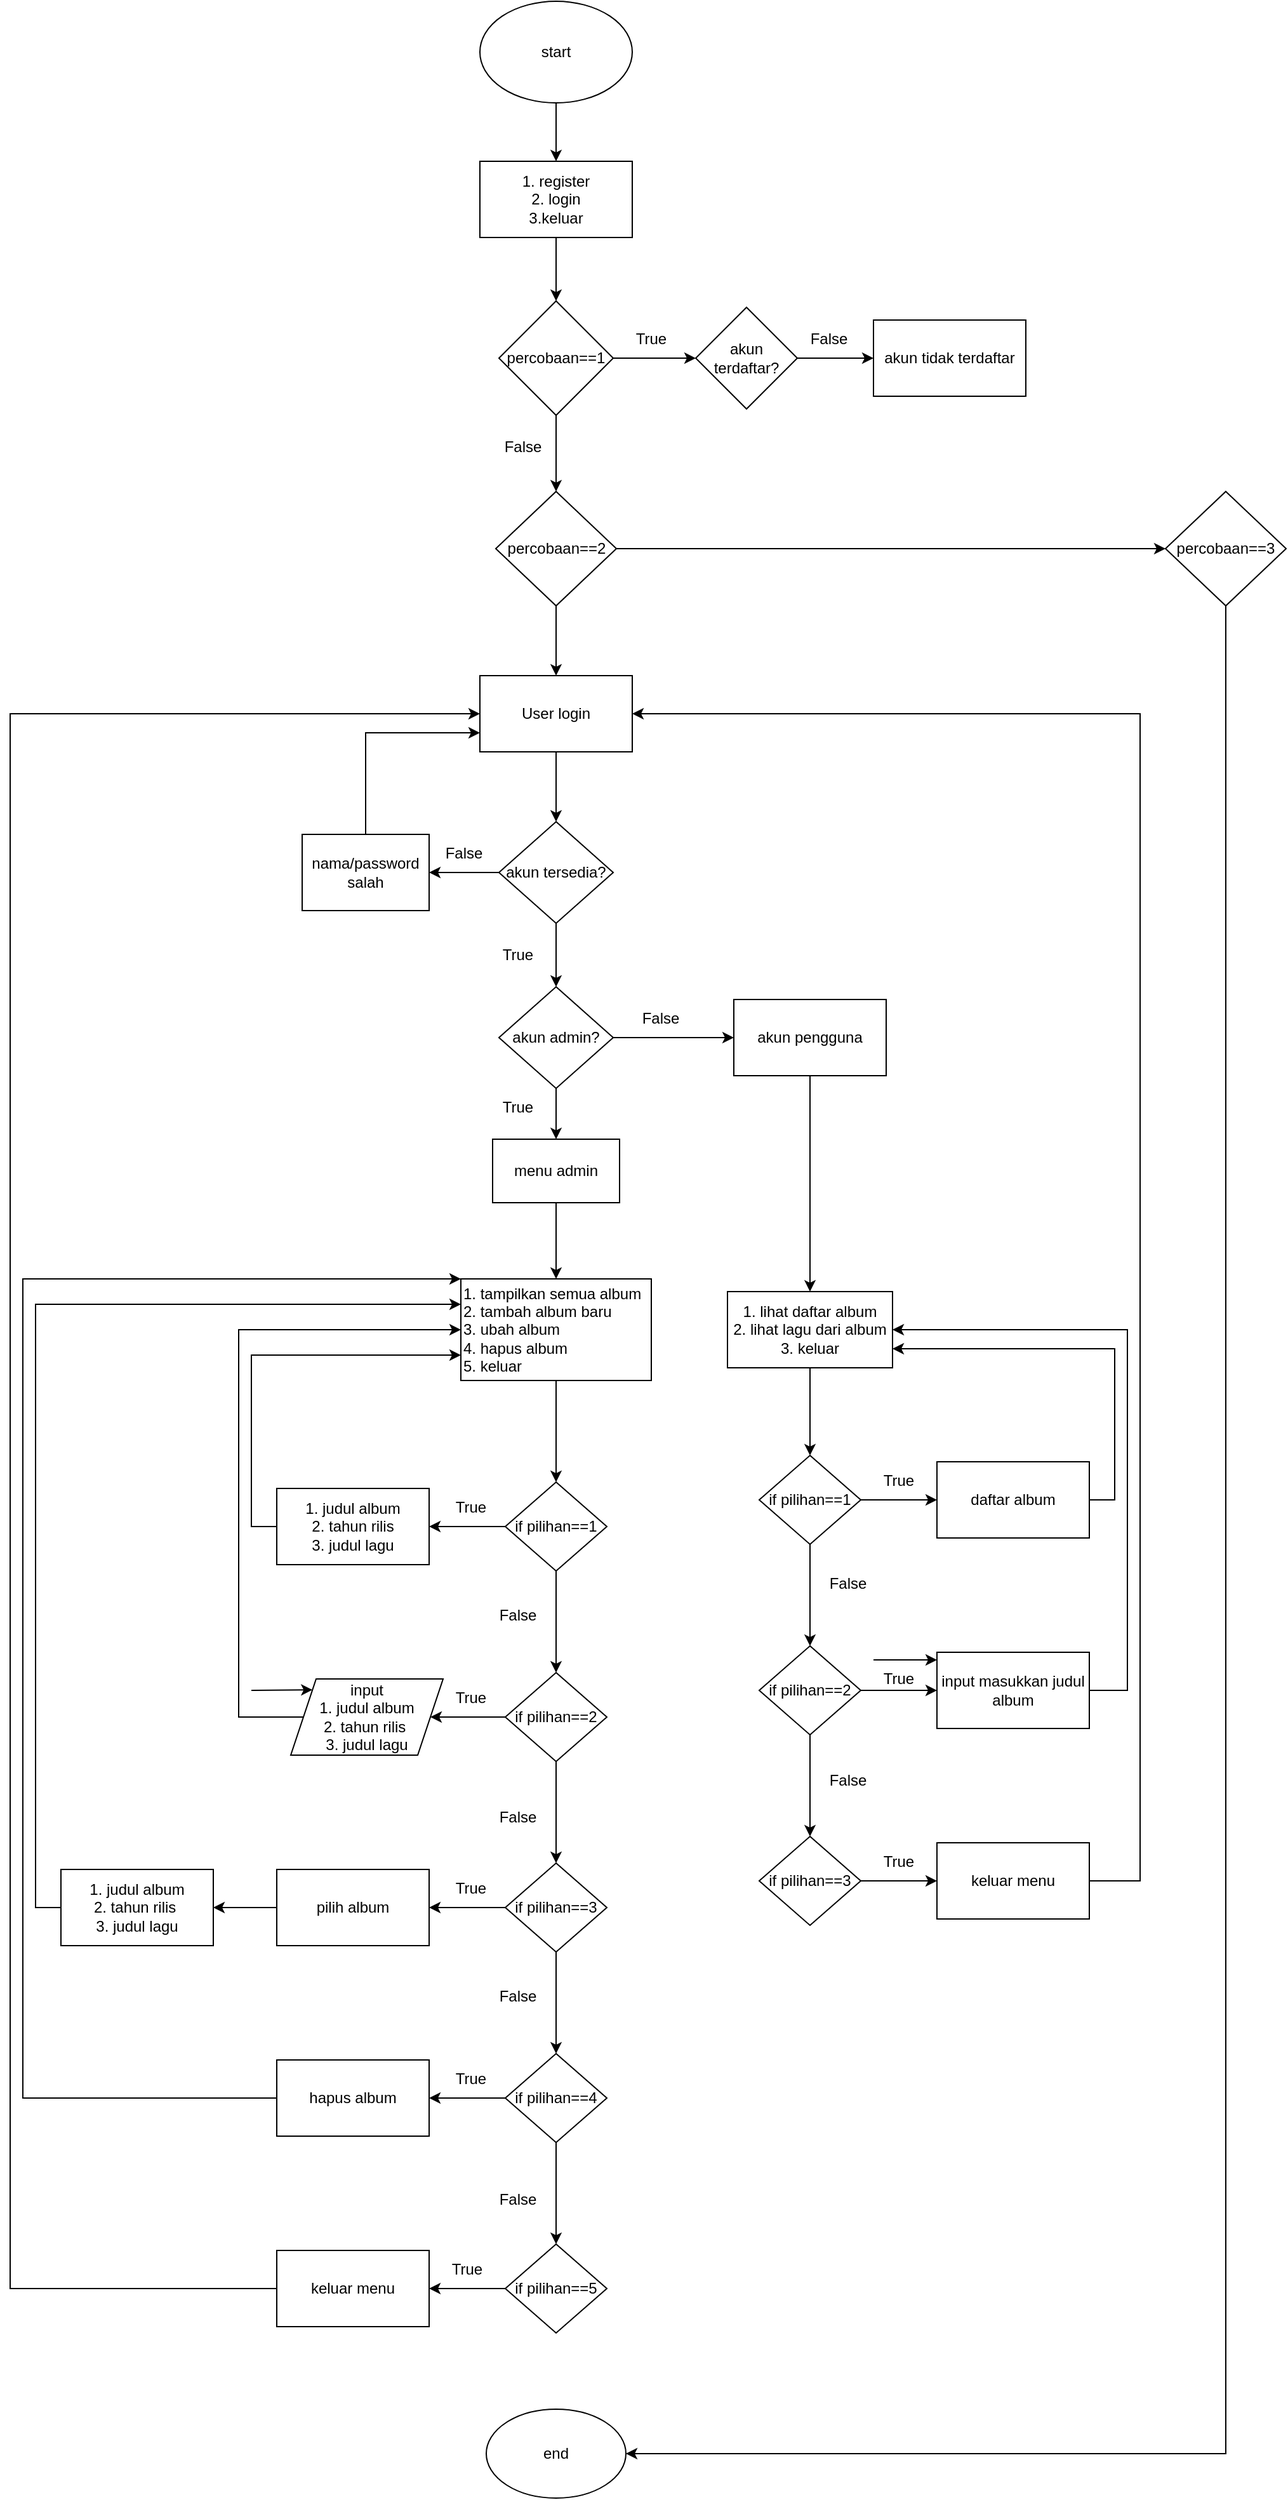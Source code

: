 <mxfile version="28.2.5">
  <diagram name="Halaman-1" id="euhfTlCzeBTjEKXHIjLM">
    <mxGraphModel dx="1163" dy="665" grid="1" gridSize="10" guides="1" tooltips="1" connect="1" arrows="1" fold="1" page="1" pageScale="1" pageWidth="827" pageHeight="1169" math="0" shadow="0">
      <root>
        <mxCell id="0" />
        <mxCell id="1" parent="0" />
        <mxCell id="fWfkrrKJpXFQ85LZ1owj-3" value="" style="edgeStyle=orthogonalEdgeStyle;rounded=0;orthogonalLoop=1;jettySize=auto;html=1;" edge="1" parent="1" source="fWfkrrKJpXFQ85LZ1owj-1" target="fWfkrrKJpXFQ85LZ1owj-2">
          <mxGeometry relative="1" as="geometry" />
        </mxCell>
        <mxCell id="fWfkrrKJpXFQ85LZ1owj-1" value="start" style="ellipse;whiteSpace=wrap;html=1;" vertex="1" parent="1">
          <mxGeometry x="410" y="24" width="120" height="80" as="geometry" />
        </mxCell>
        <mxCell id="fWfkrrKJpXFQ85LZ1owj-5" value="" style="edgeStyle=orthogonalEdgeStyle;rounded=0;orthogonalLoop=1;jettySize=auto;html=1;" edge="1" parent="1" source="fWfkrrKJpXFQ85LZ1owj-2" target="fWfkrrKJpXFQ85LZ1owj-4">
          <mxGeometry relative="1" as="geometry" />
        </mxCell>
        <mxCell id="fWfkrrKJpXFQ85LZ1owj-2" value="1. register&lt;div&gt;2. login&lt;/div&gt;&lt;div&gt;3.keluar&lt;/div&gt;" style="whiteSpace=wrap;html=1;" vertex="1" parent="1">
          <mxGeometry x="410" y="150" width="120" height="60" as="geometry" />
        </mxCell>
        <mxCell id="fWfkrrKJpXFQ85LZ1owj-7" value="" style="edgeStyle=orthogonalEdgeStyle;rounded=0;orthogonalLoop=1;jettySize=auto;html=1;" edge="1" parent="1" source="fWfkrrKJpXFQ85LZ1owj-4" target="fWfkrrKJpXFQ85LZ1owj-6">
          <mxGeometry relative="1" as="geometry" />
        </mxCell>
        <mxCell id="fWfkrrKJpXFQ85LZ1owj-11" value="" style="edgeStyle=orthogonalEdgeStyle;rounded=0;orthogonalLoop=1;jettySize=auto;html=1;" edge="1" parent="1" source="fWfkrrKJpXFQ85LZ1owj-4" target="fWfkrrKJpXFQ85LZ1owj-10">
          <mxGeometry relative="1" as="geometry" />
        </mxCell>
        <mxCell id="fWfkrrKJpXFQ85LZ1owj-4" value="percobaan==1" style="rhombus;whiteSpace=wrap;html=1;" vertex="1" parent="1">
          <mxGeometry x="425" y="260" width="90" height="90" as="geometry" />
        </mxCell>
        <mxCell id="fWfkrrKJpXFQ85LZ1owj-9" value="" style="edgeStyle=orthogonalEdgeStyle;rounded=0;orthogonalLoop=1;jettySize=auto;html=1;" edge="1" parent="1" source="fWfkrrKJpXFQ85LZ1owj-6" target="fWfkrrKJpXFQ85LZ1owj-8">
          <mxGeometry relative="1" as="geometry" />
        </mxCell>
        <mxCell id="fWfkrrKJpXFQ85LZ1owj-6" value="akun terdaftar?" style="rhombus;whiteSpace=wrap;html=1;" vertex="1" parent="1">
          <mxGeometry x="580" y="265" width="80" height="80" as="geometry" />
        </mxCell>
        <mxCell id="fWfkrrKJpXFQ85LZ1owj-8" value="akun tidak terdaftar" style="whiteSpace=wrap;html=1;" vertex="1" parent="1">
          <mxGeometry x="720" y="275" width="120" height="60" as="geometry" />
        </mxCell>
        <mxCell id="fWfkrrKJpXFQ85LZ1owj-20" value="" style="edgeStyle=orthogonalEdgeStyle;rounded=0;orthogonalLoop=1;jettySize=auto;html=1;" edge="1" parent="1" source="fWfkrrKJpXFQ85LZ1owj-10" target="fWfkrrKJpXFQ85LZ1owj-19">
          <mxGeometry relative="1" as="geometry" />
        </mxCell>
        <mxCell id="fWfkrrKJpXFQ85LZ1owj-127" value="" style="edgeStyle=orthogonalEdgeStyle;rounded=0;orthogonalLoop=1;jettySize=auto;html=1;" edge="1" parent="1" source="fWfkrrKJpXFQ85LZ1owj-10" target="fWfkrrKJpXFQ85LZ1owj-126">
          <mxGeometry relative="1" as="geometry" />
        </mxCell>
        <mxCell id="fWfkrrKJpXFQ85LZ1owj-10" value="percobaan==2" style="rhombus;whiteSpace=wrap;html=1;" vertex="1" parent="1">
          <mxGeometry x="422.5" y="410" width="95" height="90" as="geometry" />
        </mxCell>
        <mxCell id="fWfkrrKJpXFQ85LZ1owj-13" value="True" style="text;html=1;align=center;verticalAlign=middle;whiteSpace=wrap;rounded=0;" vertex="1" parent="1">
          <mxGeometry x="515" y="275" width="60" height="30" as="geometry" />
        </mxCell>
        <mxCell id="fWfkrrKJpXFQ85LZ1owj-14" value="False" style="text;html=1;align=center;verticalAlign=middle;whiteSpace=wrap;rounded=0;" vertex="1" parent="1">
          <mxGeometry x="414" y="360" width="60" height="30" as="geometry" />
        </mxCell>
        <mxCell id="fWfkrrKJpXFQ85LZ1owj-16" value="False" style="text;html=1;align=center;verticalAlign=middle;whiteSpace=wrap;rounded=0;" vertex="1" parent="1">
          <mxGeometry x="660" y="280" width="50" height="20" as="geometry" />
        </mxCell>
        <mxCell id="fWfkrrKJpXFQ85LZ1owj-22" value="" style="edgeStyle=orthogonalEdgeStyle;rounded=0;orthogonalLoop=1;jettySize=auto;html=1;" edge="1" parent="1" source="fWfkrrKJpXFQ85LZ1owj-19" target="fWfkrrKJpXFQ85LZ1owj-21">
          <mxGeometry relative="1" as="geometry" />
        </mxCell>
        <mxCell id="fWfkrrKJpXFQ85LZ1owj-19" value="User login" style="whiteSpace=wrap;html=1;" vertex="1" parent="1">
          <mxGeometry x="410" y="555" width="120" height="60" as="geometry" />
        </mxCell>
        <mxCell id="fWfkrrKJpXFQ85LZ1owj-24" value="" style="edgeStyle=orthogonalEdgeStyle;rounded=0;orthogonalLoop=1;jettySize=auto;html=1;" edge="1" parent="1" source="fWfkrrKJpXFQ85LZ1owj-21" target="fWfkrrKJpXFQ85LZ1owj-23">
          <mxGeometry relative="1" as="geometry" />
        </mxCell>
        <mxCell id="fWfkrrKJpXFQ85LZ1owj-30" value="" style="edgeStyle=orthogonalEdgeStyle;rounded=0;orthogonalLoop=1;jettySize=auto;html=1;" edge="1" parent="1" source="fWfkrrKJpXFQ85LZ1owj-21" target="fWfkrrKJpXFQ85LZ1owj-29">
          <mxGeometry relative="1" as="geometry" />
        </mxCell>
        <mxCell id="fWfkrrKJpXFQ85LZ1owj-21" value="akun tersedia?" style="rhombus;whiteSpace=wrap;html=1;" vertex="1" parent="1">
          <mxGeometry x="425" y="670" width="90" height="80" as="geometry" />
        </mxCell>
        <mxCell id="fWfkrrKJpXFQ85LZ1owj-27" style="edgeStyle=orthogonalEdgeStyle;rounded=0;orthogonalLoop=1;jettySize=auto;html=1;exitX=0.5;exitY=0;exitDx=0;exitDy=0;entryX=0;entryY=0.75;entryDx=0;entryDy=0;" edge="1" parent="1" source="fWfkrrKJpXFQ85LZ1owj-23" target="fWfkrrKJpXFQ85LZ1owj-19">
          <mxGeometry relative="1" as="geometry" />
        </mxCell>
        <mxCell id="fWfkrrKJpXFQ85LZ1owj-23" value="nama/password salah" style="whiteSpace=wrap;html=1;" vertex="1" parent="1">
          <mxGeometry x="270" y="680" width="100" height="60" as="geometry" />
        </mxCell>
        <mxCell id="fWfkrrKJpXFQ85LZ1owj-28" value="False" style="text;html=1;align=center;verticalAlign=middle;whiteSpace=wrap;rounded=0;" vertex="1" parent="1">
          <mxGeometry x="370" y="680" width="55" height="30" as="geometry" />
        </mxCell>
        <mxCell id="fWfkrrKJpXFQ85LZ1owj-34" value="" style="edgeStyle=orthogonalEdgeStyle;rounded=0;orthogonalLoop=1;jettySize=auto;html=1;" edge="1" parent="1" source="fWfkrrKJpXFQ85LZ1owj-29" target="fWfkrrKJpXFQ85LZ1owj-33">
          <mxGeometry relative="1" as="geometry" />
        </mxCell>
        <mxCell id="fWfkrrKJpXFQ85LZ1owj-90" value="" style="edgeStyle=orthogonalEdgeStyle;rounded=0;orthogonalLoop=1;jettySize=auto;html=1;" edge="1" parent="1" source="fWfkrrKJpXFQ85LZ1owj-29" target="fWfkrrKJpXFQ85LZ1owj-89">
          <mxGeometry relative="1" as="geometry" />
        </mxCell>
        <mxCell id="fWfkrrKJpXFQ85LZ1owj-29" value="akun admin?" style="rhombus;whiteSpace=wrap;html=1;" vertex="1" parent="1">
          <mxGeometry x="425" y="800" width="90" height="80" as="geometry" />
        </mxCell>
        <mxCell id="fWfkrrKJpXFQ85LZ1owj-36" value="" style="edgeStyle=orthogonalEdgeStyle;rounded=0;orthogonalLoop=1;jettySize=auto;html=1;" edge="1" parent="1" source="fWfkrrKJpXFQ85LZ1owj-33" target="fWfkrrKJpXFQ85LZ1owj-35">
          <mxGeometry relative="1" as="geometry" />
        </mxCell>
        <mxCell id="fWfkrrKJpXFQ85LZ1owj-33" value="menu admin" style="whiteSpace=wrap;html=1;" vertex="1" parent="1">
          <mxGeometry x="420" y="920" width="100" height="50" as="geometry" />
        </mxCell>
        <mxCell id="fWfkrrKJpXFQ85LZ1owj-42" value="" style="edgeStyle=orthogonalEdgeStyle;rounded=0;orthogonalLoop=1;jettySize=auto;html=1;" edge="1" parent="1" source="fWfkrrKJpXFQ85LZ1owj-35" target="fWfkrrKJpXFQ85LZ1owj-41">
          <mxGeometry relative="1" as="geometry" />
        </mxCell>
        <mxCell id="fWfkrrKJpXFQ85LZ1owj-35" value="1. tampilkan semua album&lt;div&gt;2. tambah album baru&lt;/div&gt;&lt;div&gt;3. ubah album&lt;/div&gt;&lt;div&gt;4. hapus album&lt;/div&gt;&lt;div&gt;5. keluar&lt;/div&gt;" style="whiteSpace=wrap;html=1;align=left;" vertex="1" parent="1">
          <mxGeometry x="395" y="1030" width="150" height="80" as="geometry" />
        </mxCell>
        <mxCell id="fWfkrrKJpXFQ85LZ1owj-48" value="" style="edgeStyle=orthogonalEdgeStyle;rounded=0;orthogonalLoop=1;jettySize=auto;html=1;" edge="1" parent="1" source="fWfkrrKJpXFQ85LZ1owj-41" target="fWfkrrKJpXFQ85LZ1owj-47">
          <mxGeometry relative="1" as="geometry" />
        </mxCell>
        <mxCell id="fWfkrrKJpXFQ85LZ1owj-58" value="" style="edgeStyle=orthogonalEdgeStyle;rounded=0;orthogonalLoop=1;jettySize=auto;html=1;" edge="1" parent="1" source="fWfkrrKJpXFQ85LZ1owj-41" target="fWfkrrKJpXFQ85LZ1owj-57">
          <mxGeometry relative="1" as="geometry" />
        </mxCell>
        <mxCell id="fWfkrrKJpXFQ85LZ1owj-41" value="if pilihan==1" style="rhombus;whiteSpace=wrap;html=1;align=center;" vertex="1" parent="1">
          <mxGeometry x="430" y="1190" width="80" height="70" as="geometry" />
        </mxCell>
        <mxCell id="fWfkrrKJpXFQ85LZ1owj-50" value="" style="edgeStyle=orthogonalEdgeStyle;rounded=0;orthogonalLoop=1;jettySize=auto;html=1;" edge="1" parent="1" source="fWfkrrKJpXFQ85LZ1owj-47" target="fWfkrrKJpXFQ85LZ1owj-49">
          <mxGeometry relative="1" as="geometry" />
        </mxCell>
        <mxCell id="fWfkrrKJpXFQ85LZ1owj-60" value="" style="edgeStyle=orthogonalEdgeStyle;rounded=0;orthogonalLoop=1;jettySize=auto;html=1;" edge="1" parent="1" source="fWfkrrKJpXFQ85LZ1owj-47" target="fWfkrrKJpXFQ85LZ1owj-59">
          <mxGeometry relative="1" as="geometry" />
        </mxCell>
        <mxCell id="fWfkrrKJpXFQ85LZ1owj-47" value="if pilihan==2" style="rhombus;whiteSpace=wrap;html=1;align=center;" vertex="1" parent="1">
          <mxGeometry x="430" y="1340" width="80" height="70" as="geometry" />
        </mxCell>
        <mxCell id="fWfkrrKJpXFQ85LZ1owj-52" value="" style="edgeStyle=orthogonalEdgeStyle;rounded=0;orthogonalLoop=1;jettySize=auto;html=1;" edge="1" parent="1" source="fWfkrrKJpXFQ85LZ1owj-49" target="fWfkrrKJpXFQ85LZ1owj-51">
          <mxGeometry relative="1" as="geometry" />
        </mxCell>
        <mxCell id="fWfkrrKJpXFQ85LZ1owj-78" style="edgeStyle=orthogonalEdgeStyle;rounded=0;orthogonalLoop=1;jettySize=auto;html=1;exitX=0;exitY=0.5;exitDx=0;exitDy=0;entryX=1;entryY=0.5;entryDx=0;entryDy=0;" edge="1" parent="1" source="fWfkrrKJpXFQ85LZ1owj-49" target="fWfkrrKJpXFQ85LZ1owj-62">
          <mxGeometry relative="1" as="geometry" />
        </mxCell>
        <mxCell id="fWfkrrKJpXFQ85LZ1owj-49" value="if pilihan==3" style="rhombus;whiteSpace=wrap;html=1;align=center;" vertex="1" parent="1">
          <mxGeometry x="430" y="1490" width="80" height="70" as="geometry" />
        </mxCell>
        <mxCell id="fWfkrrKJpXFQ85LZ1owj-54" value="" style="edgeStyle=orthogonalEdgeStyle;rounded=0;orthogonalLoop=1;jettySize=auto;html=1;" edge="1" parent="1" source="fWfkrrKJpXFQ85LZ1owj-51" target="fWfkrrKJpXFQ85LZ1owj-53">
          <mxGeometry relative="1" as="geometry" />
        </mxCell>
        <mxCell id="fWfkrrKJpXFQ85LZ1owj-65" value="" style="edgeStyle=orthogonalEdgeStyle;rounded=0;orthogonalLoop=1;jettySize=auto;html=1;" edge="1" parent="1" source="fWfkrrKJpXFQ85LZ1owj-51" target="fWfkrrKJpXFQ85LZ1owj-64">
          <mxGeometry relative="1" as="geometry" />
        </mxCell>
        <mxCell id="fWfkrrKJpXFQ85LZ1owj-51" value="if pilihan==4" style="rhombus;whiteSpace=wrap;html=1;align=center;" vertex="1" parent="1">
          <mxGeometry x="430" y="1640" width="80" height="70" as="geometry" />
        </mxCell>
        <mxCell id="fWfkrrKJpXFQ85LZ1owj-67" value="" style="edgeStyle=orthogonalEdgeStyle;rounded=0;orthogonalLoop=1;jettySize=auto;html=1;" edge="1" parent="1" source="fWfkrrKJpXFQ85LZ1owj-53" target="fWfkrrKJpXFQ85LZ1owj-66">
          <mxGeometry relative="1" as="geometry" />
        </mxCell>
        <mxCell id="fWfkrrKJpXFQ85LZ1owj-53" value="if pilihan==5" style="rhombus;whiteSpace=wrap;html=1;align=center;" vertex="1" parent="1">
          <mxGeometry x="430" y="1790" width="80" height="70" as="geometry" />
        </mxCell>
        <mxCell id="fWfkrrKJpXFQ85LZ1owj-82" style="edgeStyle=orthogonalEdgeStyle;rounded=0;orthogonalLoop=1;jettySize=auto;html=1;exitX=0;exitY=0.5;exitDx=0;exitDy=0;entryX=0;entryY=0.75;entryDx=0;entryDy=0;" edge="1" parent="1" source="fWfkrrKJpXFQ85LZ1owj-57" target="fWfkrrKJpXFQ85LZ1owj-35">
          <mxGeometry relative="1" as="geometry" />
        </mxCell>
        <mxCell id="fWfkrrKJpXFQ85LZ1owj-57" value="1. judul album&lt;div&gt;2. tahun rilis&lt;/div&gt;&lt;div&gt;3. judul lagu&lt;/div&gt;" style="whiteSpace=wrap;html=1;" vertex="1" parent="1">
          <mxGeometry x="250" y="1195" width="120" height="60" as="geometry" />
        </mxCell>
        <mxCell id="fWfkrrKJpXFQ85LZ1owj-83" style="edgeStyle=orthogonalEdgeStyle;rounded=0;orthogonalLoop=1;jettySize=auto;html=1;exitX=0;exitY=0.5;exitDx=0;exitDy=0;entryX=0;entryY=0.5;entryDx=0;entryDy=0;" edge="1" parent="1" source="fWfkrrKJpXFQ85LZ1owj-59" target="fWfkrrKJpXFQ85LZ1owj-35">
          <mxGeometry relative="1" as="geometry">
            <Array as="points">
              <mxPoint x="220" y="1375" />
              <mxPoint x="220" y="1070" />
            </Array>
          </mxGeometry>
        </mxCell>
        <mxCell id="fWfkrrKJpXFQ85LZ1owj-59" value="input&lt;div&gt;1. judul album&lt;/div&gt;&lt;div&gt;2. tahun rilis&amp;nbsp;&lt;/div&gt;&lt;div&gt;3. judul lagu&lt;/div&gt;" style="shape=parallelogram;perimeter=parallelogramPerimeter;whiteSpace=wrap;html=1;fixedSize=1;" vertex="1" parent="1">
          <mxGeometry x="261" y="1345" width="120" height="60" as="geometry" />
        </mxCell>
        <mxCell id="fWfkrrKJpXFQ85LZ1owj-61" value="" style="endArrow=classic;html=1;rounded=0;entryX=0;entryY=0;entryDx=0;entryDy=0;" edge="1" parent="1" target="fWfkrrKJpXFQ85LZ1owj-59">
          <mxGeometry width="50" height="50" relative="1" as="geometry">
            <mxPoint x="230" y="1354" as="sourcePoint" />
            <mxPoint x="250" y="1340" as="targetPoint" />
          </mxGeometry>
        </mxCell>
        <mxCell id="fWfkrrKJpXFQ85LZ1owj-71" value="" style="edgeStyle=orthogonalEdgeStyle;rounded=0;orthogonalLoop=1;jettySize=auto;html=1;" edge="1" parent="1" source="fWfkrrKJpXFQ85LZ1owj-62" target="fWfkrrKJpXFQ85LZ1owj-70">
          <mxGeometry relative="1" as="geometry" />
        </mxCell>
        <mxCell id="fWfkrrKJpXFQ85LZ1owj-62" value="pilih album" style="whiteSpace=wrap;html=1;" vertex="1" parent="1">
          <mxGeometry x="250" y="1495" width="120" height="60" as="geometry" />
        </mxCell>
        <mxCell id="fWfkrrKJpXFQ85LZ1owj-85" style="edgeStyle=orthogonalEdgeStyle;rounded=0;orthogonalLoop=1;jettySize=auto;html=1;exitX=0;exitY=0.5;exitDx=0;exitDy=0;entryX=0;entryY=0;entryDx=0;entryDy=0;" edge="1" parent="1" source="fWfkrrKJpXFQ85LZ1owj-64" target="fWfkrrKJpXFQ85LZ1owj-35">
          <mxGeometry relative="1" as="geometry">
            <Array as="points">
              <mxPoint x="50" y="1675" />
              <mxPoint x="50" y="1030" />
            </Array>
          </mxGeometry>
        </mxCell>
        <mxCell id="fWfkrrKJpXFQ85LZ1owj-64" value="hapus album" style="whiteSpace=wrap;html=1;" vertex="1" parent="1">
          <mxGeometry x="250" y="1645" width="120" height="60" as="geometry" />
        </mxCell>
        <mxCell id="fWfkrrKJpXFQ85LZ1owj-86" style="edgeStyle=orthogonalEdgeStyle;rounded=0;orthogonalLoop=1;jettySize=auto;html=1;exitX=0;exitY=0.5;exitDx=0;exitDy=0;entryX=0;entryY=0.5;entryDx=0;entryDy=0;" edge="1" parent="1" source="fWfkrrKJpXFQ85LZ1owj-66" target="fWfkrrKJpXFQ85LZ1owj-19">
          <mxGeometry relative="1" as="geometry">
            <Array as="points">
              <mxPoint x="40" y="1825" />
              <mxPoint x="40" y="585" />
            </Array>
          </mxGeometry>
        </mxCell>
        <mxCell id="fWfkrrKJpXFQ85LZ1owj-66" value="keluar menu" style="whiteSpace=wrap;html=1;" vertex="1" parent="1">
          <mxGeometry x="250" y="1795" width="120" height="60" as="geometry" />
        </mxCell>
        <mxCell id="fWfkrrKJpXFQ85LZ1owj-84" style="edgeStyle=orthogonalEdgeStyle;rounded=0;orthogonalLoop=1;jettySize=auto;html=1;exitX=0;exitY=0.5;exitDx=0;exitDy=0;entryX=0;entryY=0.25;entryDx=0;entryDy=0;" edge="1" parent="1" source="fWfkrrKJpXFQ85LZ1owj-70" target="fWfkrrKJpXFQ85LZ1owj-35">
          <mxGeometry relative="1" as="geometry" />
        </mxCell>
        <mxCell id="fWfkrrKJpXFQ85LZ1owj-70" value="&lt;div&gt;1. judul album&lt;/div&gt;&lt;div&gt;2. tahun rilis&amp;nbsp;&lt;/div&gt;&lt;div&gt;3. judul lagu&lt;/div&gt;" style="whiteSpace=wrap;html=1;" vertex="1" parent="1">
          <mxGeometry x="80" y="1495" width="120" height="60" as="geometry" />
        </mxCell>
        <mxCell id="fWfkrrKJpXFQ85LZ1owj-74" value="True" style="text;html=1;align=center;verticalAlign=middle;whiteSpace=wrap;rounded=0;" vertex="1" parent="1">
          <mxGeometry x="373" y="1195" width="60" height="30" as="geometry" />
        </mxCell>
        <mxCell id="fWfkrrKJpXFQ85LZ1owj-75" value="True" style="text;html=1;align=center;verticalAlign=middle;whiteSpace=wrap;rounded=0;" vertex="1" parent="1">
          <mxGeometry x="373" y="1345" width="60" height="30" as="geometry" />
        </mxCell>
        <mxCell id="fWfkrrKJpXFQ85LZ1owj-79" value="True" style="text;html=1;align=center;verticalAlign=middle;whiteSpace=wrap;rounded=0;" vertex="1" parent="1">
          <mxGeometry x="373" y="1495" width="60" height="30" as="geometry" />
        </mxCell>
        <mxCell id="fWfkrrKJpXFQ85LZ1owj-80" value="True" style="text;html=1;align=center;verticalAlign=middle;whiteSpace=wrap;rounded=0;" vertex="1" parent="1">
          <mxGeometry x="373" y="1645" width="60" height="30" as="geometry" />
        </mxCell>
        <mxCell id="fWfkrrKJpXFQ85LZ1owj-81" value="True" style="text;html=1;align=center;verticalAlign=middle;whiteSpace=wrap;rounded=0;" vertex="1" parent="1">
          <mxGeometry x="370" y="1795" width="60" height="30" as="geometry" />
        </mxCell>
        <mxCell id="fWfkrrKJpXFQ85LZ1owj-87" value="True" style="text;html=1;align=center;verticalAlign=middle;whiteSpace=wrap;rounded=0;" vertex="1" parent="1">
          <mxGeometry x="410" y="760" width="60" height="30" as="geometry" />
        </mxCell>
        <mxCell id="fWfkrrKJpXFQ85LZ1owj-88" value="True" style="text;html=1;align=center;verticalAlign=middle;whiteSpace=wrap;rounded=0;" vertex="1" parent="1">
          <mxGeometry x="410" y="880" width="60" height="30" as="geometry" />
        </mxCell>
        <mxCell id="fWfkrrKJpXFQ85LZ1owj-94" value="" style="edgeStyle=orthogonalEdgeStyle;rounded=0;orthogonalLoop=1;jettySize=auto;html=1;" edge="1" parent="1" source="fWfkrrKJpXFQ85LZ1owj-89" target="fWfkrrKJpXFQ85LZ1owj-93">
          <mxGeometry relative="1" as="geometry" />
        </mxCell>
        <mxCell id="fWfkrrKJpXFQ85LZ1owj-89" value="akun pengguna" style="whiteSpace=wrap;html=1;" vertex="1" parent="1">
          <mxGeometry x="610" y="810" width="120" height="60" as="geometry" />
        </mxCell>
        <mxCell id="fWfkrrKJpXFQ85LZ1owj-92" value="False" style="text;html=1;align=center;verticalAlign=middle;whiteSpace=wrap;rounded=0;" vertex="1" parent="1">
          <mxGeometry x="525" y="810" width="55" height="30" as="geometry" />
        </mxCell>
        <mxCell id="fWfkrrKJpXFQ85LZ1owj-96" value="" style="edgeStyle=orthogonalEdgeStyle;rounded=0;orthogonalLoop=1;jettySize=auto;html=1;" edge="1" parent="1" source="fWfkrrKJpXFQ85LZ1owj-93" target="fWfkrrKJpXFQ85LZ1owj-95">
          <mxGeometry relative="1" as="geometry" />
        </mxCell>
        <mxCell id="fWfkrrKJpXFQ85LZ1owj-93" value="1. lihat daftar album&lt;div&gt;2. lihat lagu dari album&lt;/div&gt;&lt;div&gt;3. keluar&lt;/div&gt;" style="whiteSpace=wrap;html=1;" vertex="1" parent="1">
          <mxGeometry x="605" y="1040" width="130" height="60" as="geometry" />
        </mxCell>
        <mxCell id="fWfkrrKJpXFQ85LZ1owj-98" value="" style="edgeStyle=orthogonalEdgeStyle;rounded=0;orthogonalLoop=1;jettySize=auto;html=1;" edge="1" parent="1" source="fWfkrrKJpXFQ85LZ1owj-95" target="fWfkrrKJpXFQ85LZ1owj-97">
          <mxGeometry relative="1" as="geometry" />
        </mxCell>
        <mxCell id="fWfkrrKJpXFQ85LZ1owj-110" value="" style="edgeStyle=orthogonalEdgeStyle;rounded=0;orthogonalLoop=1;jettySize=auto;html=1;" edge="1" parent="1" source="fWfkrrKJpXFQ85LZ1owj-95" target="fWfkrrKJpXFQ85LZ1owj-109">
          <mxGeometry relative="1" as="geometry" />
        </mxCell>
        <mxCell id="fWfkrrKJpXFQ85LZ1owj-95" value="if pilihan==1" style="rhombus;whiteSpace=wrap;html=1;" vertex="1" parent="1">
          <mxGeometry x="630" y="1169" width="80" height="70" as="geometry" />
        </mxCell>
        <mxCell id="fWfkrrKJpXFQ85LZ1owj-100" value="" style="edgeStyle=orthogonalEdgeStyle;rounded=0;orthogonalLoop=1;jettySize=auto;html=1;" edge="1" parent="1" source="fWfkrrKJpXFQ85LZ1owj-97" target="fWfkrrKJpXFQ85LZ1owj-99">
          <mxGeometry relative="1" as="geometry" />
        </mxCell>
        <mxCell id="fWfkrrKJpXFQ85LZ1owj-104" value="" style="edgeStyle=orthogonalEdgeStyle;rounded=0;orthogonalLoop=1;jettySize=auto;html=1;" edge="1" parent="1" source="fWfkrrKJpXFQ85LZ1owj-97" target="fWfkrrKJpXFQ85LZ1owj-103">
          <mxGeometry relative="1" as="geometry" />
        </mxCell>
        <mxCell id="fWfkrrKJpXFQ85LZ1owj-97" value="if pilihan==2" style="rhombus;whiteSpace=wrap;html=1;" vertex="1" parent="1">
          <mxGeometry x="630" y="1319" width="80" height="70" as="geometry" />
        </mxCell>
        <mxCell id="fWfkrrKJpXFQ85LZ1owj-108" value="" style="edgeStyle=orthogonalEdgeStyle;rounded=0;orthogonalLoop=1;jettySize=auto;html=1;" edge="1" parent="1" source="fWfkrrKJpXFQ85LZ1owj-99" target="fWfkrrKJpXFQ85LZ1owj-107">
          <mxGeometry relative="1" as="geometry" />
        </mxCell>
        <mxCell id="fWfkrrKJpXFQ85LZ1owj-99" value="if pilihan==3" style="rhombus;whiteSpace=wrap;html=1;" vertex="1" parent="1">
          <mxGeometry x="630" y="1469" width="80" height="70" as="geometry" />
        </mxCell>
        <mxCell id="fWfkrrKJpXFQ85LZ1owj-112" style="edgeStyle=orthogonalEdgeStyle;rounded=0;orthogonalLoop=1;jettySize=auto;html=1;exitX=1;exitY=0.5;exitDx=0;exitDy=0;entryX=1;entryY=0.5;entryDx=0;entryDy=0;" edge="1" parent="1" source="fWfkrrKJpXFQ85LZ1owj-103" target="fWfkrrKJpXFQ85LZ1owj-93">
          <mxGeometry relative="1" as="geometry">
            <Array as="points">
              <mxPoint x="920" y="1354" />
              <mxPoint x="920" y="1070" />
            </Array>
          </mxGeometry>
        </mxCell>
        <mxCell id="fWfkrrKJpXFQ85LZ1owj-103" value="input masukkan judul album" style="whiteSpace=wrap;html=1;" vertex="1" parent="1">
          <mxGeometry x="770" y="1324" width="120" height="60" as="geometry" />
        </mxCell>
        <mxCell id="fWfkrrKJpXFQ85LZ1owj-107" value="keluar menu" style="whiteSpace=wrap;html=1;" vertex="1" parent="1">
          <mxGeometry x="770" y="1474" width="120" height="60" as="geometry" />
        </mxCell>
        <mxCell id="fWfkrrKJpXFQ85LZ1owj-111" style="edgeStyle=orthogonalEdgeStyle;rounded=0;orthogonalLoop=1;jettySize=auto;html=1;exitX=1;exitY=0.5;exitDx=0;exitDy=0;entryX=1;entryY=0.75;entryDx=0;entryDy=0;" edge="1" parent="1" source="fWfkrrKJpXFQ85LZ1owj-109" target="fWfkrrKJpXFQ85LZ1owj-93">
          <mxGeometry relative="1" as="geometry" />
        </mxCell>
        <mxCell id="fWfkrrKJpXFQ85LZ1owj-109" value="daftar album" style="whiteSpace=wrap;html=1;" vertex="1" parent="1">
          <mxGeometry x="770" y="1174" width="120" height="60" as="geometry" />
        </mxCell>
        <mxCell id="fWfkrrKJpXFQ85LZ1owj-113" value="" style="endArrow=classic;html=1;rounded=0;" edge="1" parent="1">
          <mxGeometry width="50" height="50" relative="1" as="geometry">
            <mxPoint x="720" y="1330" as="sourcePoint" />
            <mxPoint x="770" y="1330" as="targetPoint" />
          </mxGeometry>
        </mxCell>
        <mxCell id="fWfkrrKJpXFQ85LZ1owj-114" value="True" style="text;html=1;align=center;verticalAlign=middle;whiteSpace=wrap;rounded=0;" vertex="1" parent="1">
          <mxGeometry x="710" y="1174" width="60" height="30" as="geometry" />
        </mxCell>
        <mxCell id="fWfkrrKJpXFQ85LZ1owj-115" value="True" style="text;html=1;align=center;verticalAlign=middle;whiteSpace=wrap;rounded=0;" vertex="1" parent="1">
          <mxGeometry x="710" y="1330" width="60" height="30" as="geometry" />
        </mxCell>
        <mxCell id="fWfkrrKJpXFQ85LZ1owj-116" value="True" style="text;html=1;align=center;verticalAlign=middle;whiteSpace=wrap;rounded=0;" vertex="1" parent="1">
          <mxGeometry x="710" y="1474" width="60" height="30" as="geometry" />
        </mxCell>
        <mxCell id="fWfkrrKJpXFQ85LZ1owj-117" value="False" style="text;html=1;align=center;verticalAlign=middle;whiteSpace=wrap;rounded=0;" vertex="1" parent="1">
          <mxGeometry x="670" y="1255" width="60" height="30" as="geometry" />
        </mxCell>
        <mxCell id="fWfkrrKJpXFQ85LZ1owj-118" value="False" style="text;html=1;align=center;verticalAlign=middle;whiteSpace=wrap;rounded=0;" vertex="1" parent="1">
          <mxGeometry x="670" y="1410" width="60" height="30" as="geometry" />
        </mxCell>
        <mxCell id="fWfkrrKJpXFQ85LZ1owj-119" value="False" style="text;html=1;align=center;verticalAlign=middle;whiteSpace=wrap;rounded=0;" vertex="1" parent="1">
          <mxGeometry x="410" y="1280" width="60" height="30" as="geometry" />
        </mxCell>
        <mxCell id="fWfkrrKJpXFQ85LZ1owj-120" value="False" style="text;html=1;align=center;verticalAlign=middle;whiteSpace=wrap;rounded=0;" vertex="1" parent="1">
          <mxGeometry x="410" y="1439" width="60" height="30" as="geometry" />
        </mxCell>
        <mxCell id="fWfkrrKJpXFQ85LZ1owj-121" value="False" style="text;html=1;align=center;verticalAlign=middle;whiteSpace=wrap;rounded=0;" vertex="1" parent="1">
          <mxGeometry x="410" y="1580" width="60" height="30" as="geometry" />
        </mxCell>
        <mxCell id="fWfkrrKJpXFQ85LZ1owj-122" value="False" style="text;html=1;align=center;verticalAlign=middle;whiteSpace=wrap;rounded=0;" vertex="1" parent="1">
          <mxGeometry x="410" y="1740" width="60" height="30" as="geometry" />
        </mxCell>
        <mxCell id="fWfkrrKJpXFQ85LZ1owj-124" style="edgeStyle=orthogonalEdgeStyle;rounded=0;orthogonalLoop=1;jettySize=auto;html=1;exitX=1;exitY=0.5;exitDx=0;exitDy=0;entryX=1;entryY=0.5;entryDx=0;entryDy=0;" edge="1" parent="1" source="fWfkrrKJpXFQ85LZ1owj-107" target="fWfkrrKJpXFQ85LZ1owj-19">
          <mxGeometry relative="1" as="geometry">
            <mxPoint x="1000" y="540" as="targetPoint" />
            <Array as="points">
              <mxPoint x="930" y="1504" />
              <mxPoint x="930" y="585" />
            </Array>
          </mxGeometry>
        </mxCell>
        <mxCell id="fWfkrrKJpXFQ85LZ1owj-125" value="end" style="ellipse;whiteSpace=wrap;html=1;" vertex="1" parent="1">
          <mxGeometry x="415" y="1920" width="110" height="70" as="geometry" />
        </mxCell>
        <mxCell id="fWfkrrKJpXFQ85LZ1owj-129" style="edgeStyle=orthogonalEdgeStyle;rounded=0;orthogonalLoop=1;jettySize=auto;html=1;exitX=0.5;exitY=1;exitDx=0;exitDy=0;entryX=1;entryY=0.5;entryDx=0;entryDy=0;" edge="1" parent="1" source="fWfkrrKJpXFQ85LZ1owj-126" target="fWfkrrKJpXFQ85LZ1owj-125">
          <mxGeometry relative="1" as="geometry" />
        </mxCell>
        <mxCell id="fWfkrrKJpXFQ85LZ1owj-126" value="percobaan==3" style="rhombus;whiteSpace=wrap;html=1;" vertex="1" parent="1">
          <mxGeometry x="950" y="410" width="95" height="90" as="geometry" />
        </mxCell>
      </root>
    </mxGraphModel>
  </diagram>
</mxfile>
